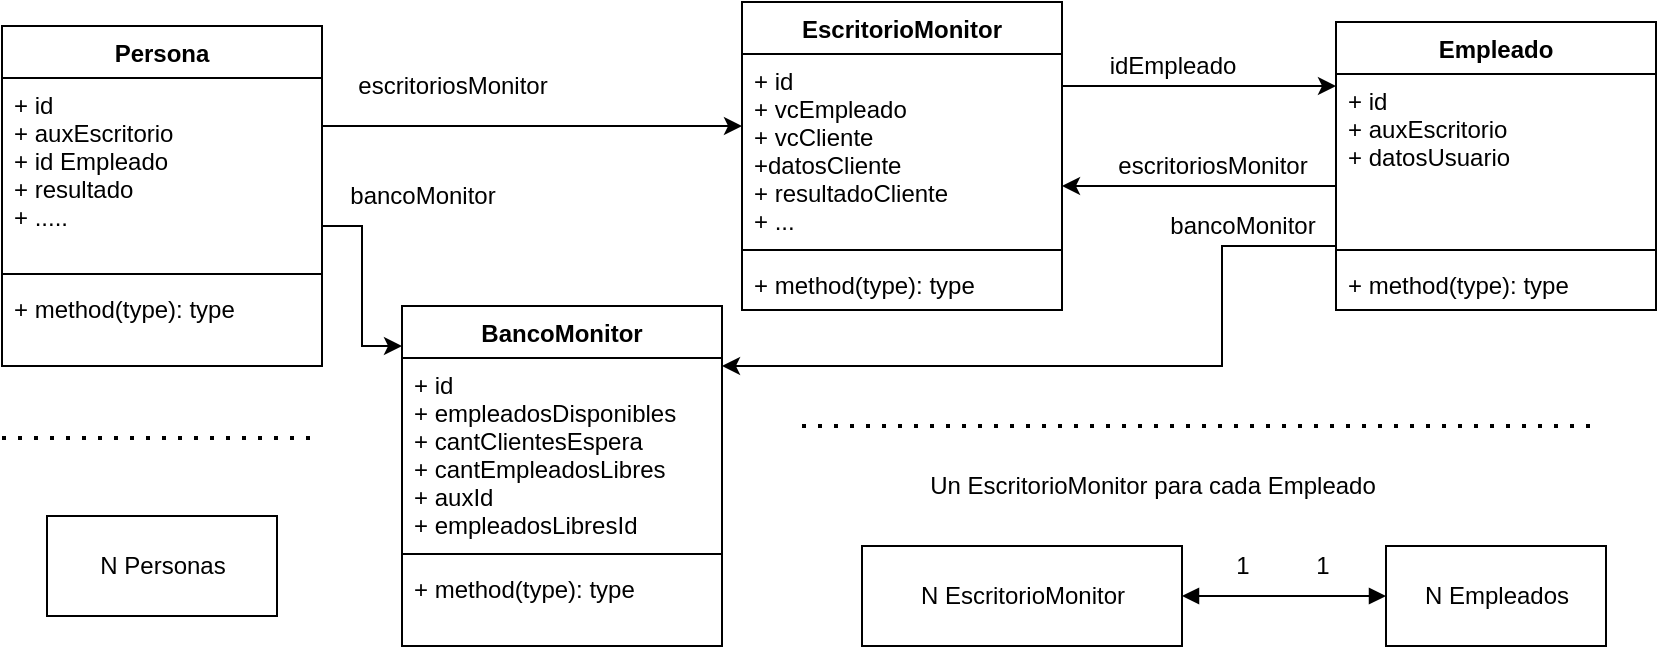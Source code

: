 <mxfile version="14.5.3" type="device"><diagram id="zhLTtJaah3O2CA4NxLsa" name="Page-1"><mxGraphModel dx="1750" dy="395" grid="1" gridSize="10" guides="1" tooltips="1" connect="1" arrows="1" fold="1" page="1" pageScale="1" pageWidth="827" pageHeight="1169" math="0" shadow="0"><root><mxCell id="0"/><mxCell id="1" parent="0"/><mxCell id="Xr26g75YS_5l3D5j4eFv-18" style="edgeStyle=orthogonalEdgeStyle;rounded=0;orthogonalLoop=1;jettySize=auto;html=1;" edge="1" parent="1" source="Xr26g75YS_5l3D5j4eFv-2" target="Xr26g75YS_5l3D5j4eFv-6"><mxGeometry relative="1" as="geometry"><Array as="points"><mxPoint x="180" y="220"/><mxPoint x="180" y="280"/></Array></mxGeometry></mxCell><mxCell id="Xr26g75YS_5l3D5j4eFv-22" style="edgeStyle=orthogonalEdgeStyle;rounded=0;orthogonalLoop=1;jettySize=auto;html=1;" edge="1" parent="1" source="Xr26g75YS_5l3D5j4eFv-2" target="Xr26g75YS_5l3D5j4eFv-10"><mxGeometry relative="1" as="geometry"><Array as="points"><mxPoint x="240" y="170"/><mxPoint x="240" y="170"/></Array></mxGeometry></mxCell><mxCell id="Xr26g75YS_5l3D5j4eFv-2" value="Persona" style="swimlane;fontStyle=1;align=center;verticalAlign=top;childLayout=stackLayout;horizontal=1;startSize=26;horizontalStack=0;resizeParent=1;resizeParentMax=0;resizeLast=0;collapsible=1;marginBottom=0;" vertex="1" parent="1"><mxGeometry y="120" width="160" height="170" as="geometry"/></mxCell><mxCell id="Xr26g75YS_5l3D5j4eFv-3" value="+ id&#xA;+ auxEscritorio&#xA;+ id Empleado&#xA;+ resultado&#xA;+ .....&#xA;" style="text;strokeColor=none;fillColor=none;align=left;verticalAlign=top;spacingLeft=4;spacingRight=4;overflow=hidden;rotatable=0;points=[[0,0.5],[1,0.5]];portConstraint=eastwest;" vertex="1" parent="Xr26g75YS_5l3D5j4eFv-2"><mxGeometry y="26" width="160" height="94" as="geometry"/></mxCell><mxCell id="Xr26g75YS_5l3D5j4eFv-4" value="" style="line;strokeWidth=1;fillColor=none;align=left;verticalAlign=middle;spacingTop=-1;spacingLeft=3;spacingRight=3;rotatable=0;labelPosition=right;points=[];portConstraint=eastwest;" vertex="1" parent="Xr26g75YS_5l3D5j4eFv-2"><mxGeometry y="120" width="160" height="8" as="geometry"/></mxCell><mxCell id="Xr26g75YS_5l3D5j4eFv-5" value="+ method(type): type" style="text;strokeColor=none;fillColor=none;align=left;verticalAlign=top;spacingLeft=4;spacingRight=4;overflow=hidden;rotatable=0;points=[[0,0.5],[1,0.5]];portConstraint=eastwest;" vertex="1" parent="Xr26g75YS_5l3D5j4eFv-2"><mxGeometry y="128" width="160" height="42" as="geometry"/></mxCell><mxCell id="Xr26g75YS_5l3D5j4eFv-6" value="BancoMonitor" style="swimlane;fontStyle=1;align=center;verticalAlign=top;childLayout=stackLayout;horizontal=1;startSize=26;horizontalStack=0;resizeParent=1;resizeParentMax=0;resizeLast=0;collapsible=1;marginBottom=0;" vertex="1" parent="1"><mxGeometry x="200" y="260" width="160" height="170" as="geometry"/></mxCell><mxCell id="Xr26g75YS_5l3D5j4eFv-7" value="+ id&#xA;+ empleadosDisponibles&#xA;+ cantClientesEspera&#xA;+ cantEmpleadosLibres&#xA;+ auxId&#xA;+ empleadosLibresId&#xA;&#xA;" style="text;strokeColor=none;fillColor=none;align=left;verticalAlign=top;spacingLeft=4;spacingRight=4;overflow=hidden;rotatable=0;points=[[0,0.5],[1,0.5]];portConstraint=eastwest;" vertex="1" parent="Xr26g75YS_5l3D5j4eFv-6"><mxGeometry y="26" width="160" height="94" as="geometry"/></mxCell><mxCell id="Xr26g75YS_5l3D5j4eFv-8" value="" style="line;strokeWidth=1;fillColor=none;align=left;verticalAlign=middle;spacingTop=-1;spacingLeft=3;spacingRight=3;rotatable=0;labelPosition=right;points=[];portConstraint=eastwest;" vertex="1" parent="Xr26g75YS_5l3D5j4eFv-6"><mxGeometry y="120" width="160" height="8" as="geometry"/></mxCell><mxCell id="Xr26g75YS_5l3D5j4eFv-9" value="+ method(type): type" style="text;strokeColor=none;fillColor=none;align=left;verticalAlign=top;spacingLeft=4;spacingRight=4;overflow=hidden;rotatable=0;points=[[0,0.5],[1,0.5]];portConstraint=eastwest;" vertex="1" parent="Xr26g75YS_5l3D5j4eFv-6"><mxGeometry y="128" width="160" height="42" as="geometry"/></mxCell><mxCell id="Xr26g75YS_5l3D5j4eFv-24" style="edgeStyle=orthogonalEdgeStyle;rounded=0;orthogonalLoop=1;jettySize=auto;html=1;" edge="1" parent="1" source="Xr26g75YS_5l3D5j4eFv-10" target="Xr26g75YS_5l3D5j4eFv-14"><mxGeometry relative="1" as="geometry"><Array as="points"><mxPoint x="600" y="150"/><mxPoint x="600" y="150"/></Array></mxGeometry></mxCell><mxCell id="Xr26g75YS_5l3D5j4eFv-10" value="EscritorioMonitor" style="swimlane;fontStyle=1;align=center;verticalAlign=top;childLayout=stackLayout;horizontal=1;startSize=26;horizontalStack=0;resizeParent=1;resizeParentMax=0;resizeLast=0;collapsible=1;marginBottom=0;" vertex="1" parent="1"><mxGeometry x="370" y="108" width="160" height="154" as="geometry"/></mxCell><mxCell id="Xr26g75YS_5l3D5j4eFv-11" value="+ id&#xA;+ vcEmpleado&#xA;+ vcCliente&#xA;+datosCliente&#xA;+ resultadoCliente&#xA;+ ..." style="text;strokeColor=none;fillColor=none;align=left;verticalAlign=top;spacingLeft=4;spacingRight=4;overflow=hidden;rotatable=0;points=[[0,0.5],[1,0.5]];portConstraint=eastwest;" vertex="1" parent="Xr26g75YS_5l3D5j4eFv-10"><mxGeometry y="26" width="160" height="94" as="geometry"/></mxCell><mxCell id="Xr26g75YS_5l3D5j4eFv-12" value="" style="line;strokeWidth=1;fillColor=none;align=left;verticalAlign=middle;spacingTop=-1;spacingLeft=3;spacingRight=3;rotatable=0;labelPosition=right;points=[];portConstraint=eastwest;" vertex="1" parent="Xr26g75YS_5l3D5j4eFv-10"><mxGeometry y="120" width="160" height="8" as="geometry"/></mxCell><mxCell id="Xr26g75YS_5l3D5j4eFv-13" value="+ method(type): type" style="text;strokeColor=none;fillColor=none;align=left;verticalAlign=top;spacingLeft=4;spacingRight=4;overflow=hidden;rotatable=0;points=[[0,0.5],[1,0.5]];portConstraint=eastwest;" vertex="1" parent="Xr26g75YS_5l3D5j4eFv-10"><mxGeometry y="128" width="160" height="26" as="geometry"/></mxCell><mxCell id="Xr26g75YS_5l3D5j4eFv-30" style="edgeStyle=orthogonalEdgeStyle;rounded=0;orthogonalLoop=1;jettySize=auto;html=1;" edge="1" parent="1" source="Xr26g75YS_5l3D5j4eFv-14" target="Xr26g75YS_5l3D5j4eFv-6"><mxGeometry relative="1" as="geometry"><Array as="points"><mxPoint x="610" y="230"/><mxPoint x="610" y="290"/></Array></mxGeometry></mxCell><mxCell id="Xr26g75YS_5l3D5j4eFv-32" style="edgeStyle=orthogonalEdgeStyle;rounded=0;orthogonalLoop=1;jettySize=auto;html=1;" edge="1" parent="1" source="Xr26g75YS_5l3D5j4eFv-14" target="Xr26g75YS_5l3D5j4eFv-10"><mxGeometry relative="1" as="geometry"><Array as="points"><mxPoint x="620" y="200"/><mxPoint x="620" y="200"/></Array></mxGeometry></mxCell><mxCell id="Xr26g75YS_5l3D5j4eFv-14" value="Empleado" style="swimlane;fontStyle=1;align=center;verticalAlign=top;childLayout=stackLayout;horizontal=1;startSize=26;horizontalStack=0;resizeParent=1;resizeParentMax=0;resizeLast=0;collapsible=1;marginBottom=0;" vertex="1" parent="1"><mxGeometry x="667" y="118" width="160" height="144" as="geometry"/></mxCell><mxCell id="Xr26g75YS_5l3D5j4eFv-15" value="+ id&#xA;+ auxEscritorio&#xA;+ datosUsuario&#xA;&#xA;" style="text;strokeColor=none;fillColor=none;align=left;verticalAlign=top;spacingLeft=4;spacingRight=4;overflow=hidden;rotatable=0;points=[[0,0.5],[1,0.5]];portConstraint=eastwest;" vertex="1" parent="Xr26g75YS_5l3D5j4eFv-14"><mxGeometry y="26" width="160" height="84" as="geometry"/></mxCell><mxCell id="Xr26g75YS_5l3D5j4eFv-16" value="" style="line;strokeWidth=1;fillColor=none;align=left;verticalAlign=middle;spacingTop=-1;spacingLeft=3;spacingRight=3;rotatable=0;labelPosition=right;points=[];portConstraint=eastwest;" vertex="1" parent="Xr26g75YS_5l3D5j4eFv-14"><mxGeometry y="110" width="160" height="8" as="geometry"/></mxCell><mxCell id="Xr26g75YS_5l3D5j4eFv-17" value="+ method(type): type" style="text;strokeColor=none;fillColor=none;align=left;verticalAlign=top;spacingLeft=4;spacingRight=4;overflow=hidden;rotatable=0;points=[[0,0.5],[1,0.5]];portConstraint=eastwest;" vertex="1" parent="Xr26g75YS_5l3D5j4eFv-14"><mxGeometry y="118" width="160" height="26" as="geometry"/></mxCell><mxCell id="Xr26g75YS_5l3D5j4eFv-21" value="bancoMonitor" style="text;html=1;align=center;verticalAlign=middle;resizable=0;points=[];autosize=1;" vertex="1" parent="1"><mxGeometry x="160" y="195" width="100" height="20" as="geometry"/></mxCell><mxCell id="Xr26g75YS_5l3D5j4eFv-25" value="idEmpleado" style="text;html=1;align=center;verticalAlign=middle;resizable=0;points=[];autosize=1;" vertex="1" parent="1"><mxGeometry x="540" y="130" width="90" height="20" as="geometry"/></mxCell><mxCell id="Xr26g75YS_5l3D5j4eFv-27" value="" style="endArrow=none;dashed=1;html=1;dashPattern=1 3;strokeWidth=2;" edge="1" parent="1"><mxGeometry width="50" height="50" relative="1" as="geometry"><mxPoint y="326" as="sourcePoint"/><mxPoint x="160" y="326" as="targetPoint"/></mxGeometry></mxCell><mxCell id="Xr26g75YS_5l3D5j4eFv-28" value="escritoriosMonitor" style="text;html=1;align=center;verticalAlign=middle;resizable=0;points=[];autosize=1;" vertex="1" parent="1"><mxGeometry x="160" y="140" width="130" height="20" as="geometry"/></mxCell><mxCell id="Xr26g75YS_5l3D5j4eFv-31" value="bancoMonitor" style="text;html=1;align=center;verticalAlign=middle;resizable=0;points=[];autosize=1;" vertex="1" parent="1"><mxGeometry x="570" y="210" width="100" height="20" as="geometry"/></mxCell><mxCell id="Xr26g75YS_5l3D5j4eFv-33" value="escritoriosMonitor" style="text;html=1;align=center;verticalAlign=middle;resizable=0;points=[];autosize=1;" vertex="1" parent="1"><mxGeometry x="540" y="180" width="130" height="20" as="geometry"/></mxCell><mxCell id="Xr26g75YS_5l3D5j4eFv-36" value="N EscritorioMonitor" style="html=1;" vertex="1" parent="1"><mxGeometry x="430" y="380" width="160" height="50" as="geometry"/></mxCell><mxCell id="Xr26g75YS_5l3D5j4eFv-37" value="N Personas" style="html=1;" vertex="1" parent="1"><mxGeometry x="22.5" y="365" width="115" height="50" as="geometry"/></mxCell><mxCell id="Xr26g75YS_5l3D5j4eFv-38" value="N Empleados" style="html=1;" vertex="1" parent="1"><mxGeometry x="692" y="380" width="110" height="50" as="geometry"/></mxCell><mxCell id="Xr26g75YS_5l3D5j4eFv-39" value="" style="endArrow=block;startArrow=block;endFill=1;startFill=1;html=1;" edge="1" parent="1" source="Xr26g75YS_5l3D5j4eFv-36" target="Xr26g75YS_5l3D5j4eFv-38"><mxGeometry width="160" relative="1" as="geometry"><mxPoint x="560" y="360" as="sourcePoint"/><mxPoint x="720" y="360" as="targetPoint"/></mxGeometry></mxCell><mxCell id="Xr26g75YS_5l3D5j4eFv-41" value="1" style="text;html=1;align=center;verticalAlign=middle;resizable=0;points=[];autosize=1;" vertex="1" parent="1"><mxGeometry x="610" y="380" width="20" height="20" as="geometry"/></mxCell><mxCell id="Xr26g75YS_5l3D5j4eFv-42" value="1" style="text;html=1;align=center;verticalAlign=middle;resizable=0;points=[];autosize=1;" vertex="1" parent="1"><mxGeometry x="650" y="380" width="20" height="20" as="geometry"/></mxCell><mxCell id="Xr26g75YS_5l3D5j4eFv-43" value="Un EscritorioMonitor para cada Empleado" style="text;html=1;align=center;verticalAlign=middle;resizable=0;points=[];autosize=1;" vertex="1" parent="1"><mxGeometry x="440" y="340" width="270" height="20" as="geometry"/></mxCell><mxCell id="Xr26g75YS_5l3D5j4eFv-45" value="" style="endArrow=none;dashed=1;html=1;dashPattern=1 3;strokeWidth=2;" edge="1" parent="1"><mxGeometry width="50" height="50" relative="1" as="geometry"><mxPoint x="400" y="320" as="sourcePoint"/><mxPoint x="800" y="320" as="targetPoint"/></mxGeometry></mxCell></root></mxGraphModel></diagram></mxfile>